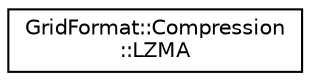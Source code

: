 digraph "Graphical Class Hierarchy"
{
 // LATEX_PDF_SIZE
  edge [fontname="Helvetica",fontsize="10",labelfontname="Helvetica",labelfontsize="10"];
  node [fontname="Helvetica",fontsize="10",shape=record];
  rankdir="LR";
  Node0 [label="GridFormat::Compression\l::LZMA",height=0.2,width=0.4,color="black", fillcolor="white", style="filled",URL="$classGridFormat_1_1Compression_1_1LZMA.html",tooltip="Compressor using the lzma library."];
}
